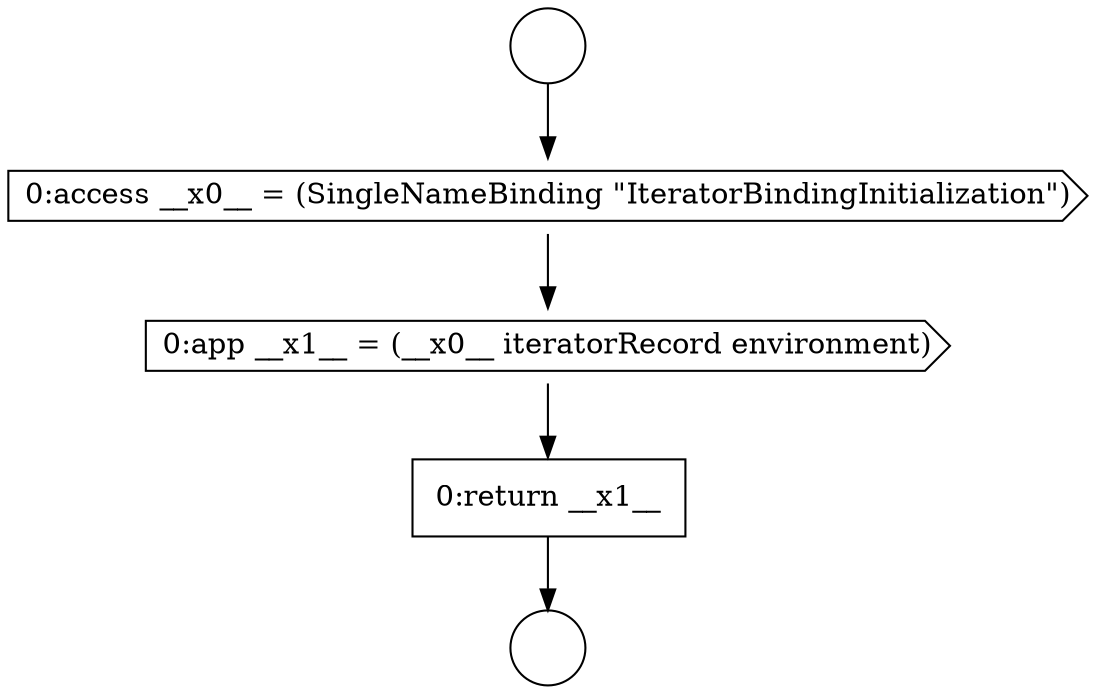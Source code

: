 digraph {
  node6014 [shape=circle label=" " color="black" fillcolor="white" style=filled]
  node6017 [shape=cds, label=<<font color="black">0:app __x1__ = (__x0__ iteratorRecord environment)</font>> color="black" fillcolor="white" style=filled]
  node6015 [shape=circle label=" " color="black" fillcolor="white" style=filled]
  node6016 [shape=cds, label=<<font color="black">0:access __x0__ = (SingleNameBinding &quot;IteratorBindingInitialization&quot;)</font>> color="black" fillcolor="white" style=filled]
  node6018 [shape=none, margin=0, label=<<font color="black">
    <table border="0" cellborder="1" cellspacing="0" cellpadding="10">
      <tr><td align="left">0:return __x1__</td></tr>
    </table>
  </font>> color="black" fillcolor="white" style=filled]
  node6014 -> node6016 [ color="black"]
  node6016 -> node6017 [ color="black"]
  node6017 -> node6018 [ color="black"]
  node6018 -> node6015 [ color="black"]
}
